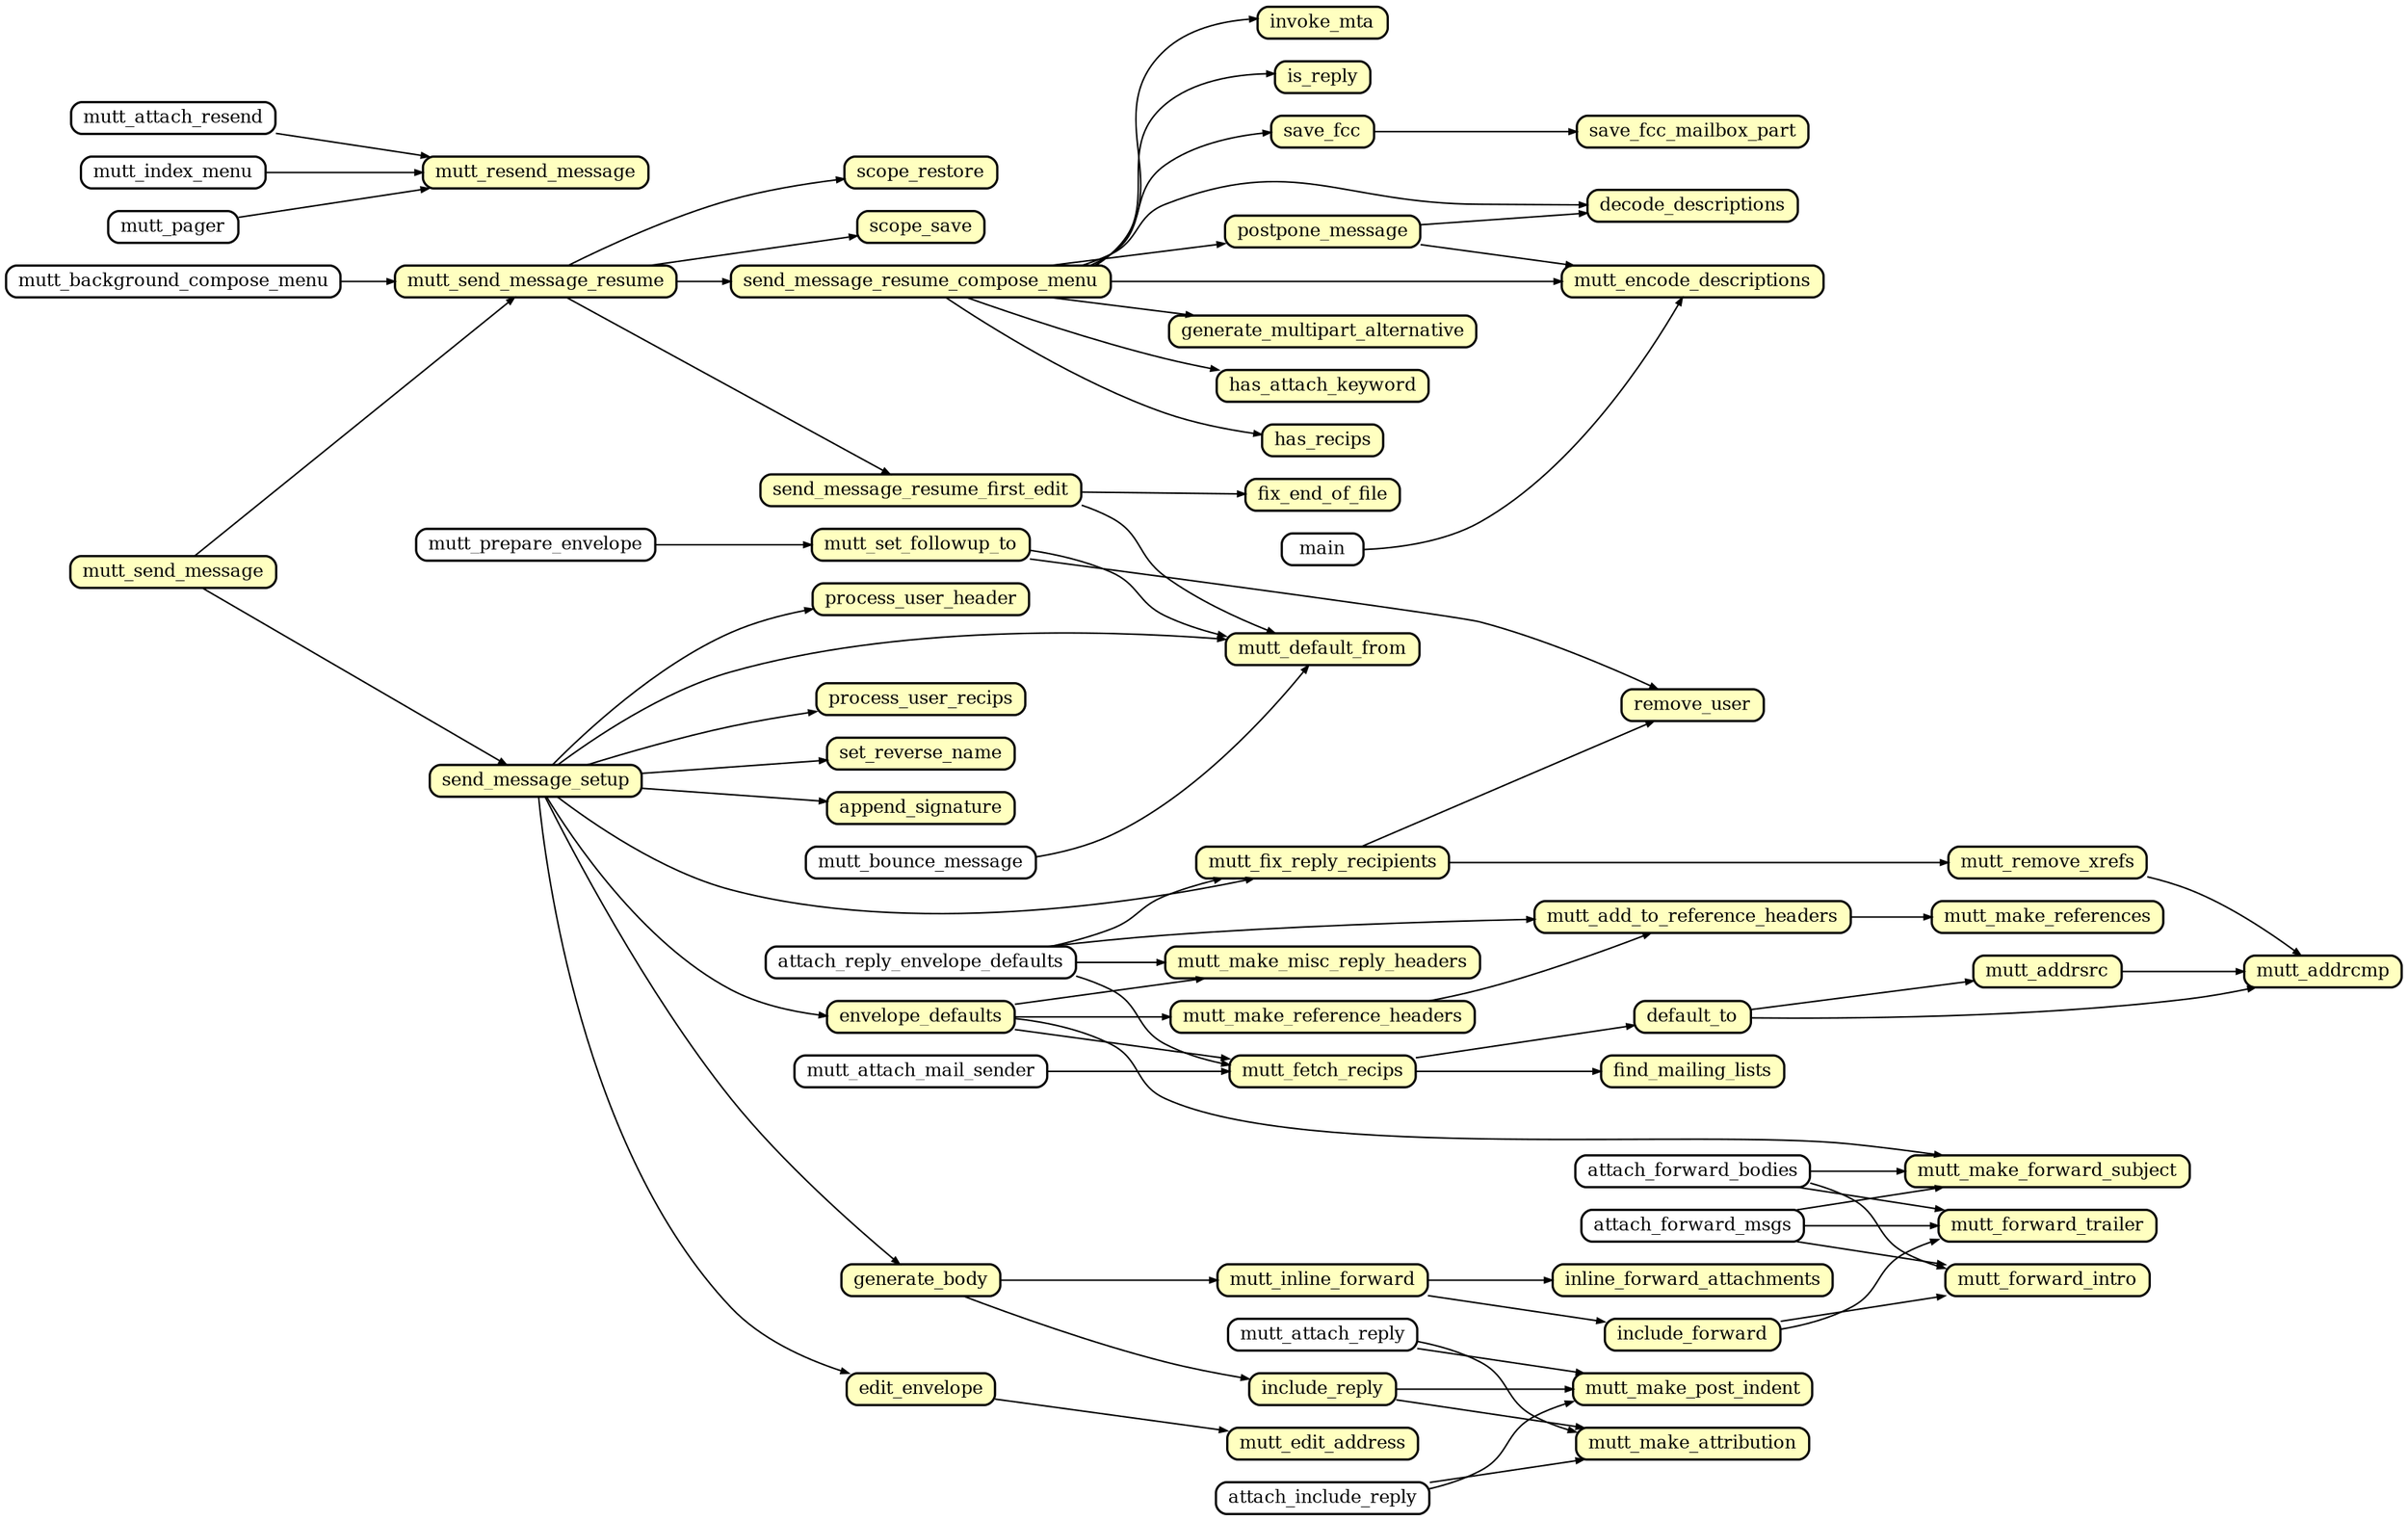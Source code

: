 digraph callgraph {
	graph [
		rankdir="LR"
		nodesep="0.2"
		ranksep="0.5"
		compound="true"
	]

	node [
		shape="Mrecord"
		fontsize="12"
		fillcolor="#ffffff"
		style="filled"
		height="0.2"
		penwidth="1.5"
		color="black"
	]

	edge [
		penwidth="1.0"
		arrowsize="0.5"
	]

	node [ fillcolor="#ffffc0" ]
	append_signature decode_descriptions default_to edit_envelope
	envelope_defaults find_mailing_lists fix_end_of_file generate_body
	generate_multipart_alternative has_attach_keyword has_recips
	include_forward include_reply inline_forward_attachments invoke_mta
	is_reply mutt_addrcmp mutt_addrsrc mutt_add_to_reference_headers
	mutt_default_from mutt_edit_address mutt_encode_descriptions
	mutt_fetch_recips mutt_fix_reply_recipients mutt_forward_intro
	mutt_forward_trailer mutt_inline_forward mutt_make_attribution
	mutt_make_forward_subject mutt_make_misc_reply_headers
	mutt_make_post_indent mutt_make_references mutt_make_reference_headers
	mutt_remove_xrefs mutt_resend_message mutt_send_message
	mutt_send_message_resume mutt_set_followup_to postpone_message
	process_user_header process_user_recips remove_user save_fcc
	save_fcc_mailbox_part scope_restore scope_save
	send_message_resume_compose_menu send_message_resume_first_edit
	send_message_setup set_reverse_name

	node [ fillcolor="#ffffff" ]
	attach_forward_bodies -> mutt_forward_intro
	attach_forward_bodies -> mutt_forward_trailer
	attach_forward_bodies -> mutt_make_forward_subject
	attach_forward_msgs -> mutt_forward_intro
	attach_forward_msgs -> mutt_forward_trailer
	attach_forward_msgs -> mutt_make_forward_subject
	attach_include_reply -> mutt_make_attribution
	attach_include_reply -> mutt_make_post_indent
	attach_reply_envelope_defaults -> mutt_add_to_reference_headers
	attach_reply_envelope_defaults -> mutt_fetch_recips
	attach_reply_envelope_defaults -> mutt_fix_reply_recipients
	attach_reply_envelope_defaults -> mutt_make_misc_reply_headers
	main -> mutt_encode_descriptions
	mutt_attach_mail_sender -> mutt_fetch_recips
	mutt_attach_reply -> mutt_make_attribution
	mutt_attach_reply -> mutt_make_post_indent
	mutt_attach_resend -> mutt_resend_message
	mutt_background_compose_menu -> mutt_send_message_resume
	mutt_bounce_message -> mutt_default_from
	mutt_index_menu -> mutt_resend_message
	mutt_pager -> mutt_resend_message
	mutt_prepare_envelope -> mutt_set_followup_to

	default_to -> mutt_addrcmp
	default_to -> mutt_addrsrc
	edit_envelope -> mutt_edit_address
	envelope_defaults -> mutt_fetch_recips
	envelope_defaults -> mutt_make_forward_subject
	envelope_defaults -> mutt_make_misc_reply_headers
	envelope_defaults -> mutt_make_reference_headers
	generate_body -> include_reply
	generate_body -> mutt_inline_forward
	include_forward -> mutt_forward_intro
	include_forward -> mutt_forward_trailer
	include_reply -> mutt_make_attribution
	include_reply -> mutt_make_post_indent
	mutt_addrsrc -> mutt_addrcmp
	mutt_add_to_reference_headers -> mutt_make_references
	mutt_fetch_recips -> default_to
	mutt_fetch_recips -> find_mailing_lists
	mutt_fix_reply_recipients -> mutt_remove_xrefs
	mutt_fix_reply_recipients -> remove_user
	mutt_inline_forward -> include_forward
	mutt_inline_forward -> inline_forward_attachments
	mutt_make_reference_headers -> mutt_add_to_reference_headers
	mutt_remove_xrefs -> mutt_addrcmp
	mutt_send_message -> mutt_send_message_resume
	mutt_send_message -> send_message_setup
	mutt_send_message_resume -> scope_restore
	mutt_send_message_resume -> scope_save
	mutt_send_message_resume -> send_message_resume_compose_menu
	mutt_send_message_resume -> send_message_resume_first_edit
	mutt_set_followup_to -> mutt_default_from
	mutt_set_followup_to -> remove_user
	postpone_message -> decode_descriptions
	postpone_message -> mutt_encode_descriptions
	save_fcc -> save_fcc_mailbox_part
	send_message_resume_compose_menu -> decode_descriptions
	send_message_resume_compose_menu -> generate_multipart_alternative
	send_message_resume_compose_menu -> has_attach_keyword
	send_message_resume_compose_menu -> has_recips
	send_message_resume_compose_menu -> invoke_mta
	send_message_resume_compose_menu -> is_reply
	send_message_resume_compose_menu -> mutt_encode_descriptions
	send_message_resume_compose_menu -> postpone_message
	send_message_resume_compose_menu -> save_fcc
	send_message_resume_first_edit -> fix_end_of_file
	send_message_resume_first_edit -> mutt_default_from
	send_message_setup -> append_signature
	send_message_setup -> edit_envelope
	send_message_setup -> envelope_defaults
	send_message_setup -> generate_body
	send_message_setup -> mutt_default_from
	send_message_setup -> mutt_fix_reply_recipients
	send_message_setup -> process_user_header
	send_message_setup -> process_user_recips
	send_message_setup -> set_reverse_name

}

